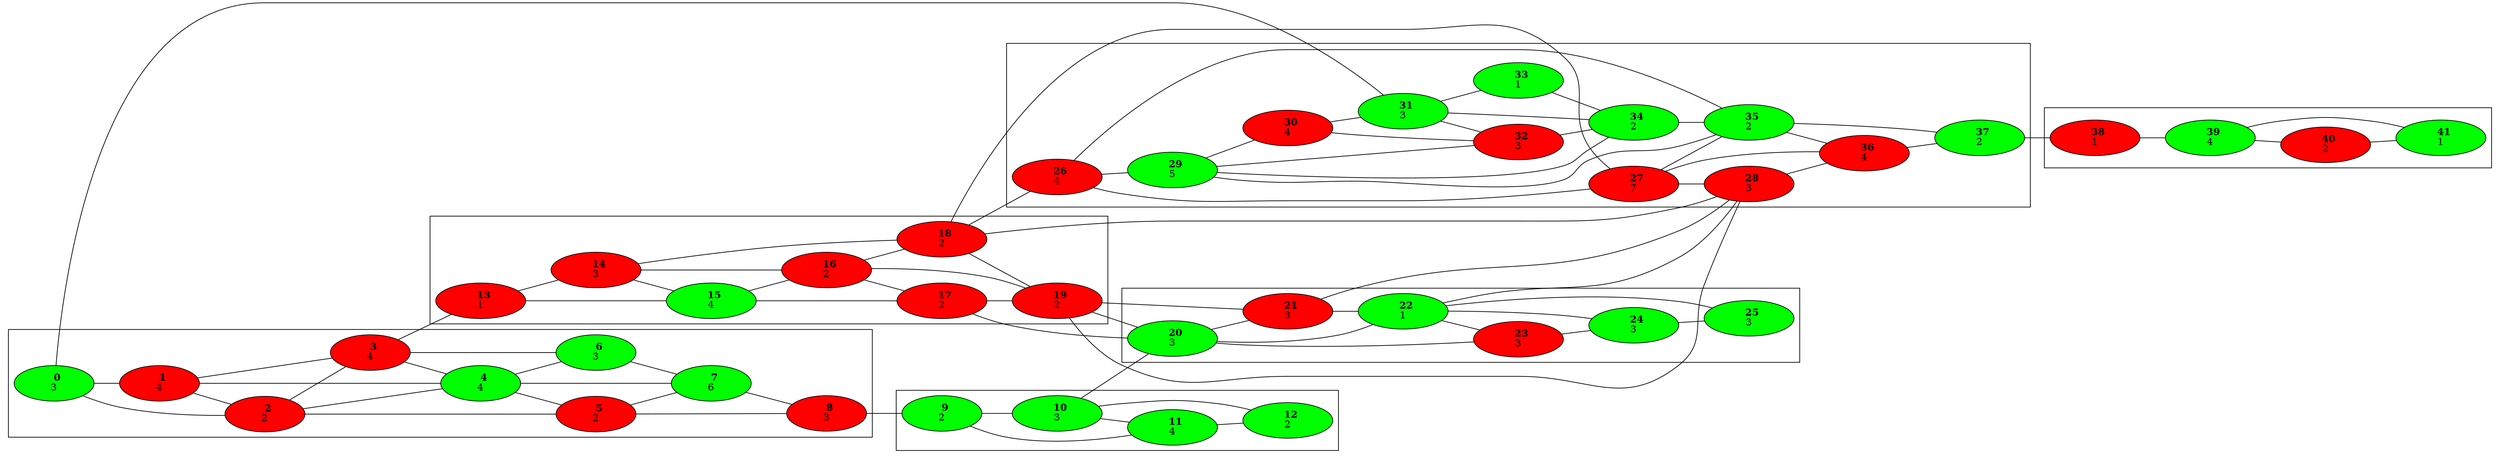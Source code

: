 graph {
	graph [rankdir=LR]
	subgraph cluster0 {
		0
		1
		2
		3
		4
		5
		6
		7
		8
	}
	subgraph cluster1 {
		9
		10
		11
		12
	}
	subgraph cluster2 {
		13
		14
		15
		16
		17
		18
		19
	}
	subgraph cluster3 {
		20
		21
		22
		23
		24
		25
	}
	subgraph cluster4 {
		26
		27
		28
		29
		30
		31
		32
		33
		34
		35
		36
		37
	}
	subgraph cluster5 {
		38
		39
		40
		41
	}
	0 -- 1
	0 -- 2
	0 -- 31
	1 -- 2
	1 -- 3
	1 -- 4
	2 -- 3
	2 -- 4
	2 -- 5
	3 -- 4
	3 -- 6
	3 -- 13
	4 -- 5
	4 -- 6
	4 -- 7
	5 -- 7
	5 -- 8
	6 -- 7
	7 -- 8
	8 -- 9
	9 -- 10
	9 -- 11
	10 -- 11
	10 -- 12
	10 -- 20
	11 -- 12
	13 -- 14
	13 -- 15
	14 -- 15
	14 -- 16
	14 -- 18
	15 -- 16
	15 -- 17
	16 -- 17
	16 -- 18
	16 -- 19
	17 -- 19
	17 -- 20
	18 -- 19
	18 -- 26
	18 -- 27
	18 -- 28
	19 -- 20
	19 -- 21
	19 -- 28
	20 -- 21
	20 -- 22
	20 -- 23
	21 -- 22
	21 -- 28
	22 -- 23
	22 -- 24
	22 -- 25
	22 -- 28
	23 -- 24
	24 -- 25
	26 -- 27
	26 -- 29
	26 -- 35
	27 -- 28
	27 -- 35
	27 -- 36
	28 -- 36
	29 -- 30
	29 -- 32
	29 -- 34
	29 -- 35
	30 -- 31
	30 -- 32
	31 -- 32
	31 -- 33
	31 -- 34
	32 -- 34
	33 -- 34
	34 -- 35
	35 -- 36
	35 -- 37
	36 -- 37
	37 -- 38
	38 -- 39
	39 -- 40
	39 -- 41
	40 -- 41
	0 [fillcolor=green style=filled]
	1 [fillcolor=red style=filled]
	2 [fillcolor=red style=filled]
	3 [fillcolor=red style=filled]
	4 [fillcolor=green style=filled]
	5 [fillcolor=red style=filled]
	6 [fillcolor=green style=filled]
	7 [fillcolor=green style=filled]
	8 [fillcolor=red style=filled]
	9 [fillcolor=green style=filled]
	10 [fillcolor=green style=filled]
	11 [fillcolor=green style=filled]
	12 [fillcolor=green style=filled]
	13 [fillcolor=red style=filled]
	14 [fillcolor=red style=filled]
	15 [fillcolor=green style=filled]
	16 [fillcolor=red style=filled]
	17 [fillcolor=red style=filled]
	18 [fillcolor=red style=filled]
	19 [fillcolor=red style=filled]
	20 [fillcolor=green style=filled]
	21 [fillcolor=red style=filled]
	22 [fillcolor=green style=filled]
	23 [fillcolor=red style=filled]
	24 [fillcolor=green style=filled]
	25 [fillcolor=green style=filled]
	26 [fillcolor=red style=filled]
	27 [fillcolor=red style=filled]
	28 [fillcolor=red style=filled]
	29 [fillcolor=green style=filled]
	30 [fillcolor=red style=filled]
	31 [fillcolor=green style=filled]
	32 [fillcolor=red style=filled]
	33 [fillcolor=green style=filled]
	34 [fillcolor=green style=filled]
	35 [fillcolor=green style=filled]
	36 [fillcolor=red style=filled]
	37 [fillcolor=green style=filled]
	38 [fillcolor=red style=filled]
	39 [fillcolor=green style=filled]
	40 [fillcolor=red style=filled]
	41 [fillcolor=green style=filled]
	0 [label=< <b>      0    </b> <br/>3>]
	1 [label=< <b>      1    </b> <br/>4>]
	2 [label=< <b>      2    </b> <br/>2>]
	3 [label=< <b>      3    </b> <br/>4>]
	4 [label=< <b>      4    </b> <br/>4>]
	5 [label=< <b>      5    </b> <br/>2>]
	6 [label=< <b>      6    </b> <br/>3>]
	7 [label=< <b>      7    </b> <br/>6>]
	8 [label=< <b>      8    </b> <br/>3>]
	9 [label=< <b>      9    </b> <br/>2>]
	10 [label=< <b>      10    </b> <br/>3>]
	11 [label=< <b>      11    </b> <br/>4>]
	12 [label=< <b>      12    </b> <br/>2>]
	13 [label=< <b>      13    </b> <br/>1>]
	14 [label=< <b>      14    </b> <br/>3>]
	15 [label=< <b>      15    </b> <br/>4>]
	16 [label=< <b>      16    </b> <br/>2>]
	17 [label=< <b>      17    </b> <br/>2>]
	18 [label=< <b>      18    </b> <br/>2>]
	19 [label=< <b>      19    </b> <br/>2>]
	20 [label=< <b>      20    </b> <br/>3>]
	21 [label=< <b>      21    </b> <br/>3>]
	22 [label=< <b>      22    </b> <br/>1>]
	23 [label=< <b>      23    </b> <br/>3>]
	24 [label=< <b>      24    </b> <br/>3>]
	25 [label=< <b>      25    </b> <br/>3>]
	26 [label=< <b>      26    </b> <br/>4>]
	27 [label=< <b>      27    </b> <br/>7>]
	28 [label=< <b>      28    </b> <br/>3>]
	29 [label=< <b>      29    </b> <br/>5>]
	30 [label=< <b>      30    </b> <br/>4>]
	31 [label=< <b>      31    </b> <br/>3>]
	32 [label=< <b>      32    </b> <br/>3>]
	33 [label=< <b>      33    </b> <br/>1>]
	34 [label=< <b>      34    </b> <br/>2>]
	35 [label=< <b>      35    </b> <br/>2>]
	36 [label=< <b>      36    </b> <br/>4>]
	37 [label=< <b>      37    </b> <br/>2>]
	38 [label=< <b>      38    </b> <br/>1>]
	39 [label=< <b>      39    </b> <br/>4>]
	40 [label=< <b>      40    </b> <br/>2>]
	41 [label=< <b>      41    </b> <br/>1>]
}
